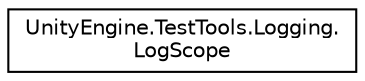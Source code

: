 digraph "Graphical Class Hierarchy"
{
 // LATEX_PDF_SIZE
  edge [fontname="Helvetica",fontsize="10",labelfontname="Helvetica",labelfontsize="10"];
  node [fontname="Helvetica",fontsize="10",shape=record];
  rankdir="LR";
  Node0 [label="UnityEngine.TestTools.Logging.\lLogScope",height=0.2,width=0.4,color="black", fillcolor="white", style="filled",URL="$class_unity_engine_1_1_test_tools_1_1_logging_1_1_log_scope.html",tooltip=" "];
}
